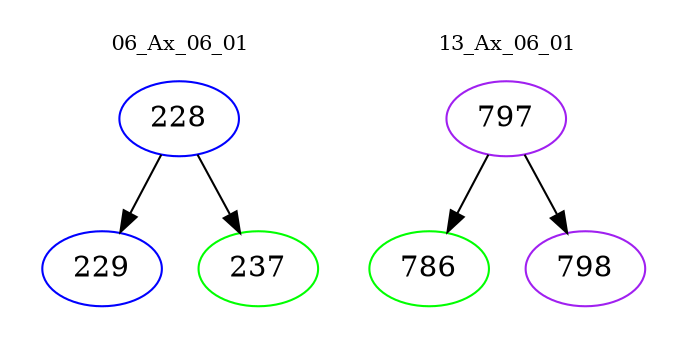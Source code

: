 digraph{
subgraph cluster_0 {
color = white
label = "06_Ax_06_01";
fontsize=10;
T0_228 [label="228", color="blue"]
T0_228 -> T0_229 [color="black"]
T0_229 [label="229", color="blue"]
T0_228 -> T0_237 [color="black"]
T0_237 [label="237", color="green"]
}
subgraph cluster_1 {
color = white
label = "13_Ax_06_01";
fontsize=10;
T1_797 [label="797", color="purple"]
T1_797 -> T1_786 [color="black"]
T1_786 [label="786", color="green"]
T1_797 -> T1_798 [color="black"]
T1_798 [label="798", color="purple"]
}
}
